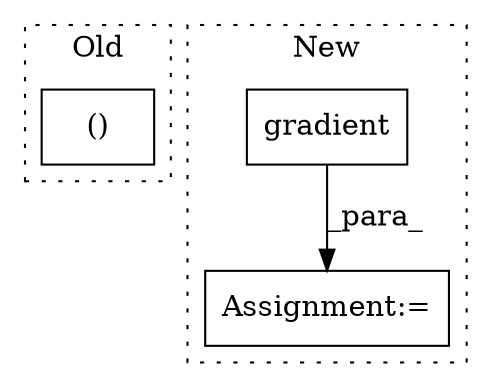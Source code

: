 digraph G {
subgraph cluster0 {
1 [label="()" a="106" s="18394" l="42" shape="box"];
label = "Old";
style="dotted";
}
subgraph cluster1 {
2 [label="gradient" a="32" s="11469,11508" l="9,1" shape="box"];
3 [label="Assignment:=" a="7" s="11462" l="2" shape="box"];
label = "New";
style="dotted";
}
2 -> 3 [label="_para_"];
}